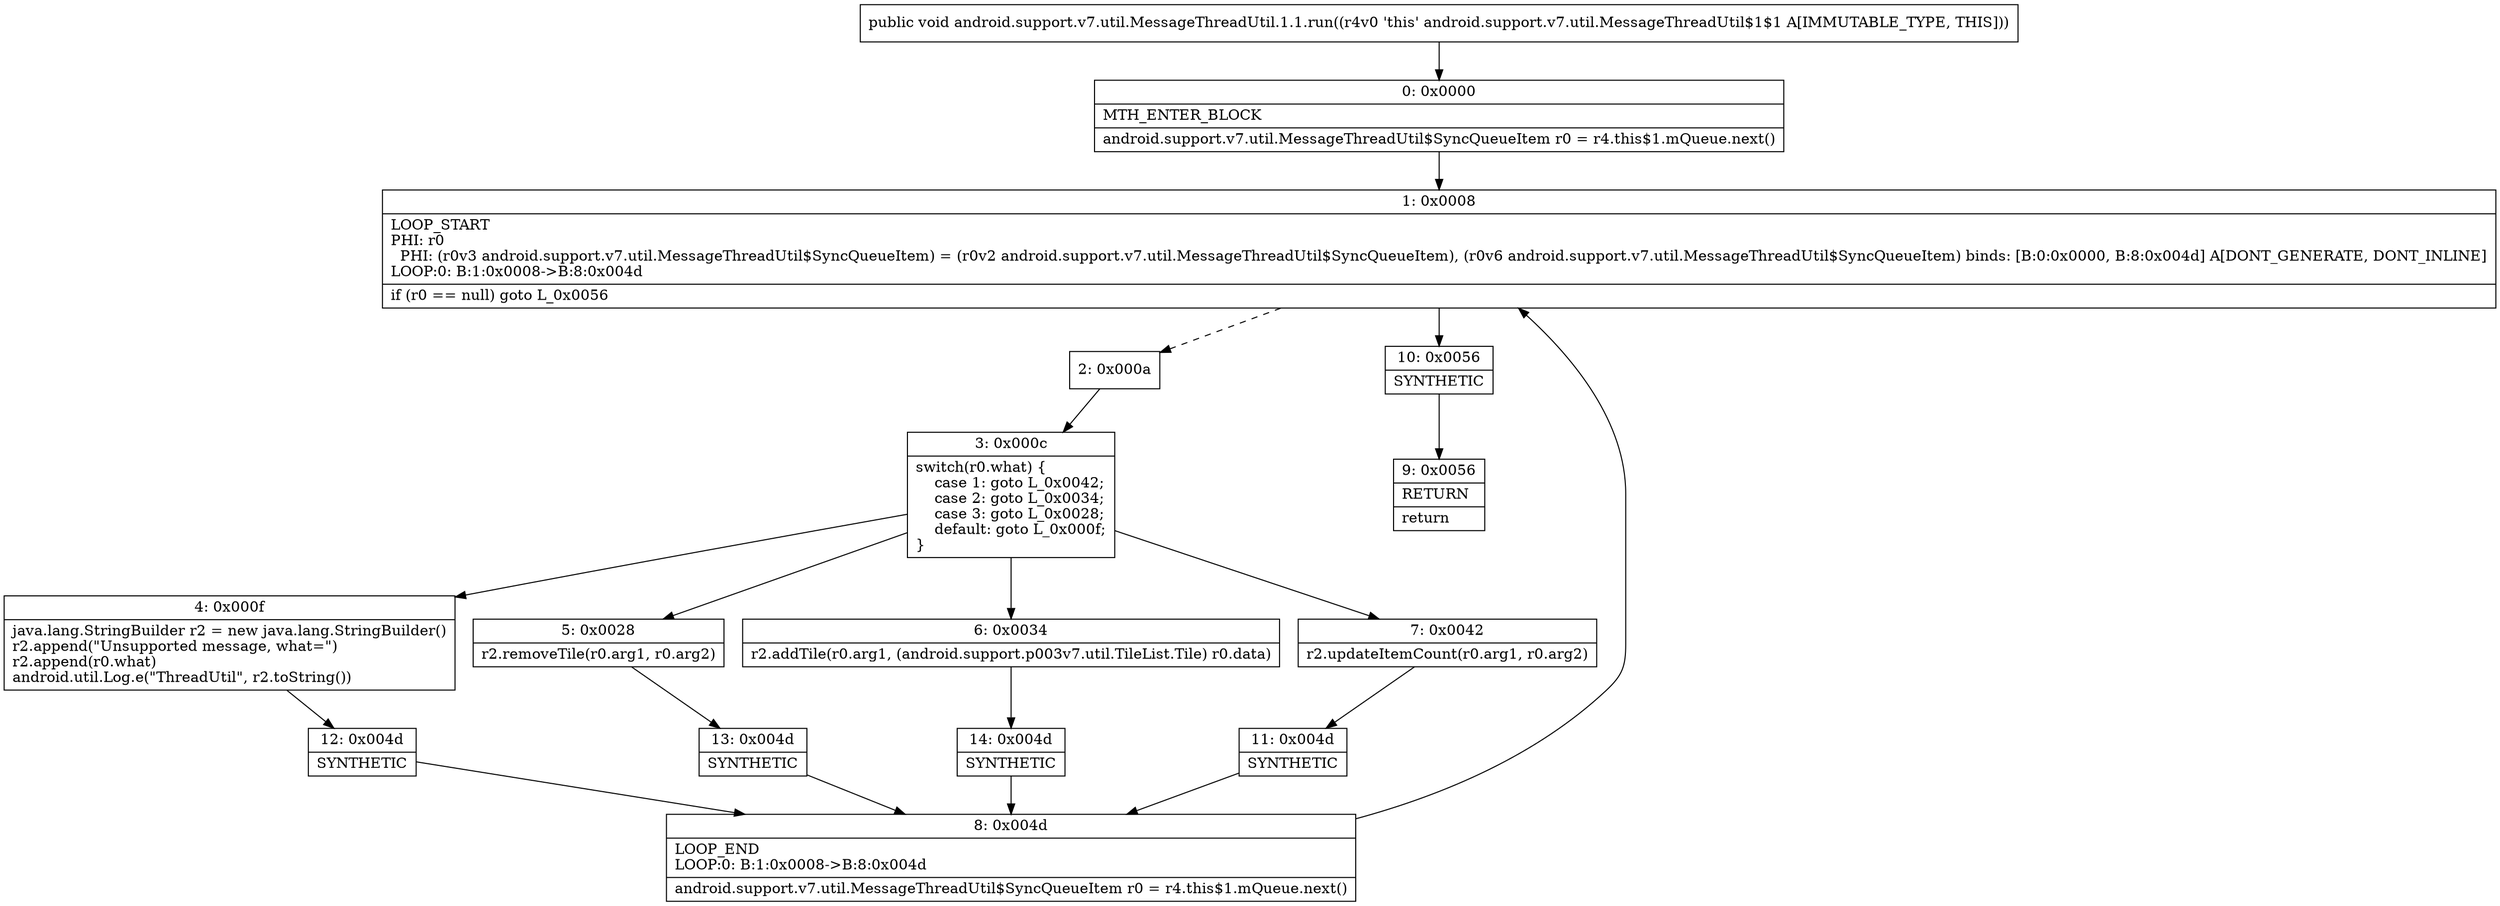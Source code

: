 digraph "CFG forandroid.support.v7.util.MessageThreadUtil.1.1.run()V" {
Node_0 [shape=record,label="{0\:\ 0x0000|MTH_ENTER_BLOCK\l|android.support.v7.util.MessageThreadUtil$SyncQueueItem r0 = r4.this$1.mQueue.next()\l}"];
Node_1 [shape=record,label="{1\:\ 0x0008|LOOP_START\lPHI: r0 \l  PHI: (r0v3 android.support.v7.util.MessageThreadUtil$SyncQueueItem) = (r0v2 android.support.v7.util.MessageThreadUtil$SyncQueueItem), (r0v6 android.support.v7.util.MessageThreadUtil$SyncQueueItem) binds: [B:0:0x0000, B:8:0x004d] A[DONT_GENERATE, DONT_INLINE]\lLOOP:0: B:1:0x0008\-\>B:8:0x004d\l|if (r0 == null) goto L_0x0056\l}"];
Node_2 [shape=record,label="{2\:\ 0x000a}"];
Node_3 [shape=record,label="{3\:\ 0x000c|switch(r0.what) \{\l    case 1: goto L_0x0042;\l    case 2: goto L_0x0034;\l    case 3: goto L_0x0028;\l    default: goto L_0x000f;\l\}\l}"];
Node_4 [shape=record,label="{4\:\ 0x000f|java.lang.StringBuilder r2 = new java.lang.StringBuilder()\lr2.append(\"Unsupported message, what=\")\lr2.append(r0.what)\landroid.util.Log.e(\"ThreadUtil\", r2.toString())\l}"];
Node_5 [shape=record,label="{5\:\ 0x0028|r2.removeTile(r0.arg1, r0.arg2)\l}"];
Node_6 [shape=record,label="{6\:\ 0x0034|r2.addTile(r0.arg1, (android.support.p003v7.util.TileList.Tile) r0.data)\l}"];
Node_7 [shape=record,label="{7\:\ 0x0042|r2.updateItemCount(r0.arg1, r0.arg2)\l}"];
Node_8 [shape=record,label="{8\:\ 0x004d|LOOP_END\lLOOP:0: B:1:0x0008\-\>B:8:0x004d\l|android.support.v7.util.MessageThreadUtil$SyncQueueItem r0 = r4.this$1.mQueue.next()\l}"];
Node_9 [shape=record,label="{9\:\ 0x0056|RETURN\l|return\l}"];
Node_10 [shape=record,label="{10\:\ 0x0056|SYNTHETIC\l}"];
Node_11 [shape=record,label="{11\:\ 0x004d|SYNTHETIC\l}"];
Node_12 [shape=record,label="{12\:\ 0x004d|SYNTHETIC\l}"];
Node_13 [shape=record,label="{13\:\ 0x004d|SYNTHETIC\l}"];
Node_14 [shape=record,label="{14\:\ 0x004d|SYNTHETIC\l}"];
MethodNode[shape=record,label="{public void android.support.v7.util.MessageThreadUtil.1.1.run((r4v0 'this' android.support.v7.util.MessageThreadUtil$1$1 A[IMMUTABLE_TYPE, THIS])) }"];
MethodNode -> Node_0;
Node_0 -> Node_1;
Node_1 -> Node_2[style=dashed];
Node_1 -> Node_10;
Node_2 -> Node_3;
Node_3 -> Node_4;
Node_3 -> Node_5;
Node_3 -> Node_6;
Node_3 -> Node_7;
Node_4 -> Node_12;
Node_5 -> Node_13;
Node_6 -> Node_14;
Node_7 -> Node_11;
Node_8 -> Node_1;
Node_10 -> Node_9;
Node_11 -> Node_8;
Node_12 -> Node_8;
Node_13 -> Node_8;
Node_14 -> Node_8;
}

